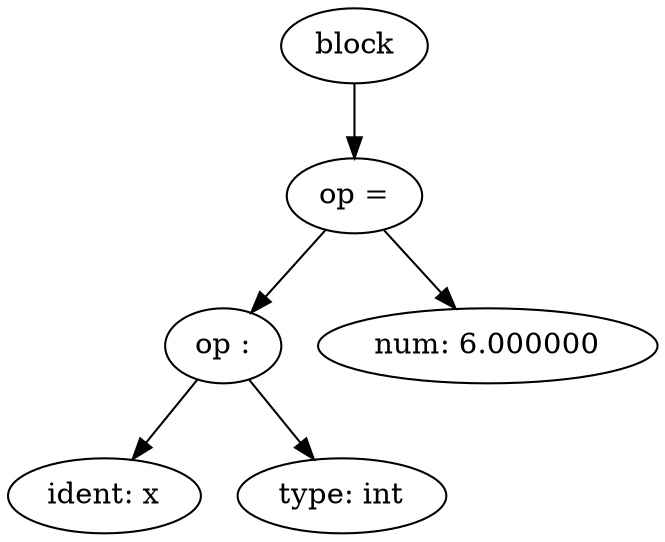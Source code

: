 digraph G {
0[label="block"];
1[label="ident: x"];
2[label="op :"];
3[label="type: int"];
4[label="op ="];
5[label="num: 6.000000"];
0->4 ;
2->1 ;
2->3 ;
4->2 ;
4->5 ;
}
